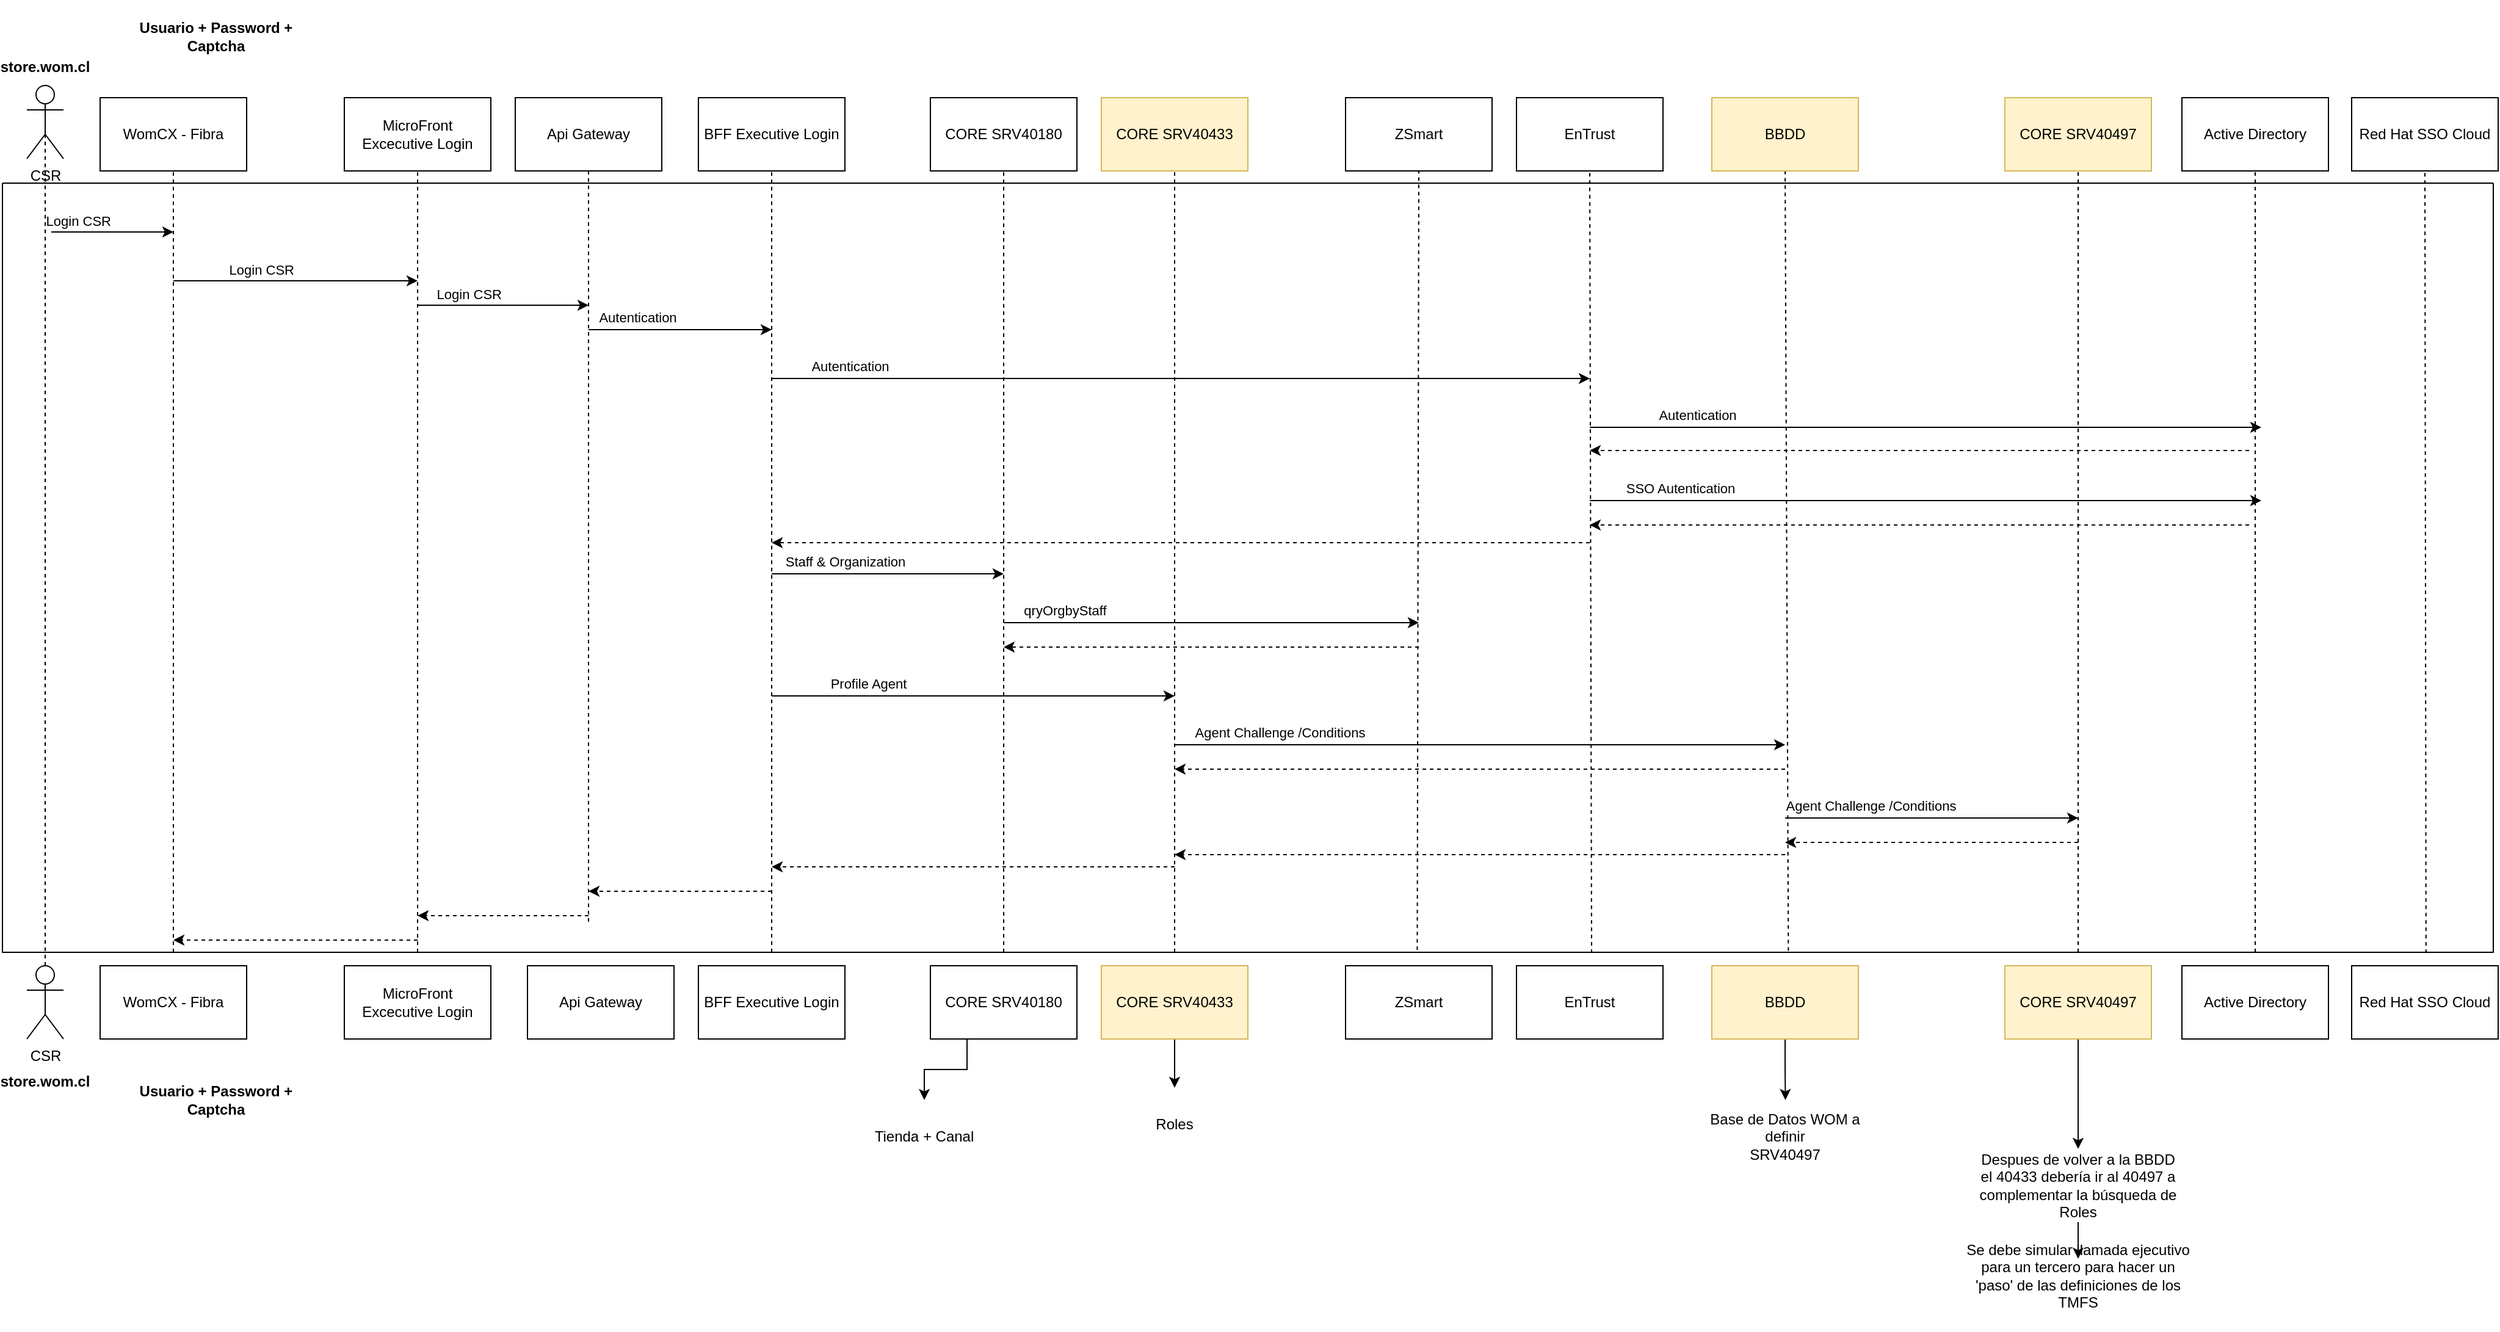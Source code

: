 <mxfile version="21.7.2" type="github" pages="2">
  <diagram name="UML" id="d5EeRuRFpMiQF5zEXvW7">
    <mxGraphModel dx="3218" dy="2560" grid="1" gridSize="10" guides="1" tooltips="1" connect="1" arrows="1" fold="1" page="1" pageScale="1" pageWidth="827" pageHeight="1169" math="0" shadow="0">
      <root>
        <mxCell id="0" />
        <mxCell id="1" parent="0" />
        <mxCell id="A8T605t0fPFxCtPTawqi-1" value="" style="swimlane;startSize=0;" parent="1" vertex="1">
          <mxGeometry x="-40" y="80" width="2040" height="630" as="geometry" />
        </mxCell>
        <mxCell id="A8T605t0fPFxCtPTawqi-38" value="Login CSR" style="endArrow=classic;html=1;rounded=0;verticalAlign=bottom;align=right;" parent="A8T605t0fPFxCtPTawqi-1" edge="1">
          <mxGeometry width="50" height="50" relative="1" as="geometry">
            <mxPoint x="140" y="80" as="sourcePoint" />
            <mxPoint x="340" y="80" as="targetPoint" />
          </mxGeometry>
        </mxCell>
        <mxCell id="yst3O9srRDyuU4K_NnBB-13" value="" style="endArrow=classic;html=1;rounded=0;labelBackgroundColor=default;strokeColor=default;fontFamily=Helvetica;fontSize=11;fontColor=default;shape=connector;dashed=1;" parent="A8T605t0fPFxCtPTawqi-1" edge="1">
          <mxGeometry width="50" height="50" relative="1" as="geometry">
            <mxPoint x="960" y="560" as="sourcePoint" />
            <mxPoint x="630" y="560" as="targetPoint" />
          </mxGeometry>
        </mxCell>
        <mxCell id="yst3O9srRDyuU4K_NnBB-16" value="" style="endArrow=classic;html=1;rounded=0;labelBackgroundColor=default;strokeColor=default;fontFamily=Helvetica;fontSize=11;fontColor=default;shape=connector;" parent="A8T605t0fPFxCtPTawqi-1" edge="1">
          <mxGeometry width="50" height="50" relative="1" as="geometry">
            <mxPoint x="820" y="360" as="sourcePoint" />
            <mxPoint x="1160" y="360" as="targetPoint" />
          </mxGeometry>
        </mxCell>
        <mxCell id="yst3O9srRDyuU4K_NnBB-17" value="qryOrgbyStaff" style="edgeLabel;html=1;align=center;verticalAlign=middle;resizable=0;points=[];fontSize=11;fontFamily=Helvetica;fontColor=default;" parent="yst3O9srRDyuU4K_NnBB-16" vertex="1" connectable="0">
          <mxGeometry x="-0.643" y="-1" relative="1" as="geometry">
            <mxPoint x="-11" y="-11" as="offset" />
          </mxGeometry>
        </mxCell>
        <mxCell id="yst3O9srRDyuU4K_NnBB-18" value="" style="endArrow=classic;html=1;rounded=0;labelBackgroundColor=default;strokeColor=default;fontFamily=Helvetica;fontSize=11;fontColor=default;shape=connector;dashed=1;" parent="A8T605t0fPFxCtPTawqi-1" edge="1">
          <mxGeometry width="50" height="50" relative="1" as="geometry">
            <mxPoint x="1160" y="380" as="sourcePoint" />
            <mxPoint x="820" y="380" as="targetPoint" />
          </mxGeometry>
        </mxCell>
        <mxCell id="4RIN9Qf8uWONkdFRaZs1-7" value="" style="endArrow=classic;html=1;rounded=0;labelBackgroundColor=default;strokeColor=default;fontFamily=Helvetica;fontSize=11;fontColor=default;shape=connector;" parent="A8T605t0fPFxCtPTawqi-1" edge="1">
          <mxGeometry width="50" height="50" relative="1" as="geometry">
            <mxPoint x="630" y="420" as="sourcePoint" />
            <mxPoint x="960" y="420" as="targetPoint" />
          </mxGeometry>
        </mxCell>
        <mxCell id="4RIN9Qf8uWONkdFRaZs1-8" value="&lt;div&gt;Profile Agent&lt;/div&gt;" style="edgeLabel;html=1;align=center;verticalAlign=middle;resizable=0;points=[];fontSize=11;fontFamily=Helvetica;fontColor=default;" parent="4RIN9Qf8uWONkdFRaZs1-7" vertex="1" connectable="0">
          <mxGeometry x="-0.726" relative="1" as="geometry">
            <mxPoint x="34" y="-10" as="offset" />
          </mxGeometry>
        </mxCell>
        <mxCell id="4RIN9Qf8uWONkdFRaZs1-9" value="" style="endArrow=classic;html=1;rounded=0;labelBackgroundColor=default;strokeColor=default;fontFamily=Helvetica;fontSize=11;fontColor=default;shape=connector;" parent="A8T605t0fPFxCtPTawqi-1" edge="1">
          <mxGeometry width="50" height="50" relative="1" as="geometry">
            <mxPoint x="960" y="460" as="sourcePoint" />
            <mxPoint x="1460" y="460" as="targetPoint" />
          </mxGeometry>
        </mxCell>
        <mxCell id="4RIN9Qf8uWONkdFRaZs1-10" value="&lt;div&gt;Agent Challenge /Conditions&lt;/div&gt;" style="edgeLabel;html=1;align=center;verticalAlign=middle;resizable=0;points=[];fontSize=11;fontFamily=Helvetica;fontColor=default;" parent="4RIN9Qf8uWONkdFRaZs1-9" vertex="1" connectable="0">
          <mxGeometry x="-0.726" relative="1" as="geometry">
            <mxPoint x="17" y="-10" as="offset" />
          </mxGeometry>
        </mxCell>
        <mxCell id="4RIN9Qf8uWONkdFRaZs1-11" value="" style="endArrow=classic;html=1;rounded=0;labelBackgroundColor=default;strokeColor=default;fontFamily=Helvetica;fontSize=11;fontColor=default;shape=connector;dashed=1;" parent="A8T605t0fPFxCtPTawqi-1" edge="1">
          <mxGeometry width="50" height="50" relative="1" as="geometry">
            <mxPoint x="1460" y="480" as="sourcePoint" />
            <mxPoint x="960" y="480" as="targetPoint" />
          </mxGeometry>
        </mxCell>
        <mxCell id="4RIN9Qf8uWONkdFRaZs1-13" value="" style="endArrow=classic;html=1;rounded=0;labelBackgroundColor=default;strokeColor=default;fontFamily=Helvetica;fontSize=11;fontColor=default;shape=connector;dashed=1;" parent="A8T605t0fPFxCtPTawqi-1" edge="1">
          <mxGeometry width="50" height="50" relative="1" as="geometry">
            <mxPoint x="630" y="580" as="sourcePoint" />
            <mxPoint x="480" y="580" as="targetPoint" />
          </mxGeometry>
        </mxCell>
        <mxCell id="4RIN9Qf8uWONkdFRaZs1-14" value="" style="endArrow=classic;html=1;rounded=0;labelBackgroundColor=default;strokeColor=default;fontFamily=Helvetica;fontSize=11;fontColor=default;shape=connector;dashed=1;" parent="A8T605t0fPFxCtPTawqi-1" edge="1">
          <mxGeometry width="50" height="50" relative="1" as="geometry">
            <mxPoint x="340" y="620" as="sourcePoint" />
            <mxPoint x="140" y="620" as="targetPoint" />
          </mxGeometry>
        </mxCell>
        <mxCell id="4RIN9Qf8uWONkdFRaZs1-12" value="" style="endArrow=classic;html=1;rounded=0;labelBackgroundColor=default;strokeColor=default;fontFamily=Helvetica;fontSize=11;fontColor=default;shape=connector;dashed=1;" parent="A8T605t0fPFxCtPTawqi-1" edge="1">
          <mxGeometry width="50" height="50" relative="1" as="geometry">
            <mxPoint x="1300" y="294.5" as="sourcePoint" />
            <mxPoint x="630" y="294.5" as="targetPoint" />
          </mxGeometry>
        </mxCell>
        <mxCell id="4RIN9Qf8uWONkdFRaZs1-17" value="" style="endArrow=classic;html=1;rounded=0;" parent="A8T605t0fPFxCtPTawqi-1" edge="1">
          <mxGeometry width="50" height="50" relative="1" as="geometry">
            <mxPoint x="630" y="160" as="sourcePoint" />
            <mxPoint x="1300" y="160" as="targetPoint" />
          </mxGeometry>
        </mxCell>
        <mxCell id="4RIN9Qf8uWONkdFRaZs1-18" value="Autentication" style="edgeLabel;html=1;align=center;verticalAlign=middle;resizable=0;points=[];fontSize=11;fontFamily=Helvetica;fontColor=default;" parent="4RIN9Qf8uWONkdFRaZs1-17" vertex="1" connectable="0">
          <mxGeometry x="-0.869" y="1" relative="1" as="geometry">
            <mxPoint x="20" y="-9" as="offset" />
          </mxGeometry>
        </mxCell>
        <mxCell id="yst3O9srRDyuU4K_NnBB-2" value="" style="endArrow=classic;html=1;rounded=0;" parent="A8T605t0fPFxCtPTawqi-1" edge="1">
          <mxGeometry width="50" height="50" relative="1" as="geometry">
            <mxPoint x="480" y="120" as="sourcePoint" />
            <mxPoint x="630" y="120" as="targetPoint" />
          </mxGeometry>
        </mxCell>
        <mxCell id="yst3O9srRDyuU4K_NnBB-6" value="Autentication" style="edgeLabel;html=1;align=center;verticalAlign=middle;resizable=0;points=[];fontSize=11;fontFamily=Helvetica;fontColor=default;" parent="yst3O9srRDyuU4K_NnBB-2" vertex="1" connectable="0">
          <mxGeometry x="-0.869" y="1" relative="1" as="geometry">
            <mxPoint x="30" y="-9" as="offset" />
          </mxGeometry>
        </mxCell>
        <mxCell id="yst3O9srRDyuU4K_NnBB-12" value="" style="endArrow=classic;html=1;rounded=0;labelBackgroundColor=default;strokeColor=default;fontFamily=Helvetica;fontSize=11;fontColor=default;shape=connector;dashed=1;" parent="A8T605t0fPFxCtPTawqi-1" edge="1">
          <mxGeometry width="50" height="50" relative="1" as="geometry">
            <mxPoint x="1840" y="280" as="sourcePoint" />
            <mxPoint x="1300" y="280" as="targetPoint" />
          </mxGeometry>
        </mxCell>
        <mxCell id="yst3O9srRDyuU4K_NnBB-10" value="" style="endArrow=classic;html=1;rounded=0;labelBackgroundColor=default;strokeColor=default;fontFamily=Helvetica;fontSize=11;fontColor=default;shape=connector;" parent="A8T605t0fPFxCtPTawqi-1" edge="1">
          <mxGeometry width="50" height="50" relative="1" as="geometry">
            <mxPoint x="1300" y="260" as="sourcePoint" />
            <mxPoint x="1850" y="260" as="targetPoint" />
          </mxGeometry>
        </mxCell>
        <mxCell id="yst3O9srRDyuU4K_NnBB-11" value="SSO Autentication" style="edgeLabel;html=1;align=center;verticalAlign=middle;resizable=0;points=[];fontSize=11;fontFamily=Helvetica;fontColor=default;" parent="yst3O9srRDyuU4K_NnBB-10" vertex="1" connectable="0">
          <mxGeometry x="-0.867" y="2" relative="1" as="geometry">
            <mxPoint x="37" y="-8" as="offset" />
          </mxGeometry>
        </mxCell>
        <mxCell id="yst3O9srRDyuU4K_NnBB-9" value="" style="endArrow=classic;html=1;rounded=0;labelBackgroundColor=default;strokeColor=default;fontFamily=Helvetica;fontSize=11;fontColor=default;shape=connector;dashed=1;" parent="A8T605t0fPFxCtPTawqi-1" edge="1">
          <mxGeometry width="50" height="50" relative="1" as="geometry">
            <mxPoint x="1840" y="219" as="sourcePoint" />
            <mxPoint x="1300" y="219" as="targetPoint" />
          </mxGeometry>
        </mxCell>
        <mxCell id="yst3O9srRDyuU4K_NnBB-7" value="" style="endArrow=classic;html=1;rounded=0;" parent="A8T605t0fPFxCtPTawqi-1" edge="1">
          <mxGeometry width="50" height="50" relative="1" as="geometry">
            <mxPoint x="1300" y="200" as="sourcePoint" />
            <mxPoint x="1850" y="200" as="targetPoint" />
          </mxGeometry>
        </mxCell>
        <mxCell id="yst3O9srRDyuU4K_NnBB-8" value="Autentication" style="edgeLabel;html=1;align=center;verticalAlign=middle;resizable=0;points=[];fontSize=11;fontFamily=Helvetica;fontColor=default;" parent="yst3O9srRDyuU4K_NnBB-7" vertex="1" connectable="0">
          <mxGeometry x="-0.791" y="2" relative="1" as="geometry">
            <mxPoint x="30" y="-8" as="offset" />
          </mxGeometry>
        </mxCell>
        <mxCell id="yst3O9srRDyuU4K_NnBB-14" value="" style="endArrow=classic;html=1;rounded=0;labelBackgroundColor=default;strokeColor=default;fontFamily=Helvetica;fontSize=11;fontColor=default;shape=connector;" parent="A8T605t0fPFxCtPTawqi-1" edge="1">
          <mxGeometry width="50" height="50" relative="1" as="geometry">
            <mxPoint x="630" y="320" as="sourcePoint" />
            <mxPoint x="820" y="320" as="targetPoint" />
          </mxGeometry>
        </mxCell>
        <mxCell id="yst3O9srRDyuU4K_NnBB-15" value="&lt;div&gt;Staff &amp;amp; Organization&lt;/div&gt;" style="edgeLabel;html=1;align=center;verticalAlign=middle;resizable=0;points=[];fontSize=11;fontFamily=Helvetica;fontColor=default;" parent="yst3O9srRDyuU4K_NnBB-14" vertex="1" connectable="0">
          <mxGeometry x="-0.726" relative="1" as="geometry">
            <mxPoint x="34" y="-10" as="offset" />
          </mxGeometry>
        </mxCell>
        <mxCell id="qAlXfEuz4DehiTxV9YZ3-2" value="" style="endArrow=none;dashed=1;html=1;rounded=0;entryX=0.5;entryY=1;entryDx=0;entryDy=0;exitX=0.717;exitY=0.998;exitDx=0;exitDy=0;exitPerimeter=0;" parent="A8T605t0fPFxCtPTawqi-1" edge="1" source="A8T605t0fPFxCtPTawqi-1">
          <mxGeometry width="50" height="50" relative="1" as="geometry">
            <mxPoint x="1460" y="605" as="sourcePoint" />
            <mxPoint x="1460" y="-15" as="targetPoint" />
          </mxGeometry>
        </mxCell>
        <mxCell id="vn1rUb5VfHZ6j85qBB9--3" value="" style="endArrow=classic;html=1;rounded=0;labelBackgroundColor=default;strokeColor=default;fontFamily=Helvetica;fontSize=11;fontColor=default;shape=connector;" edge="1" parent="A8T605t0fPFxCtPTawqi-1">
          <mxGeometry width="50" height="50" relative="1" as="geometry">
            <mxPoint x="1460" y="520" as="sourcePoint" />
            <mxPoint x="1700" y="520" as="targetPoint" />
          </mxGeometry>
        </mxCell>
        <mxCell id="vn1rUb5VfHZ6j85qBB9--4" value="&lt;div&gt;Agent Challenge /Conditions&lt;/div&gt;" style="edgeLabel;html=1;align=center;verticalAlign=middle;resizable=0;points=[];fontSize=11;fontFamily=Helvetica;fontColor=default;" vertex="1" connectable="0" parent="vn1rUb5VfHZ6j85qBB9--3">
          <mxGeometry x="-0.726" relative="1" as="geometry">
            <mxPoint x="37" y="-10" as="offset" />
          </mxGeometry>
        </mxCell>
        <mxCell id="vn1rUb5VfHZ6j85qBB9--5" value="" style="endArrow=classic;html=1;rounded=0;labelBackgroundColor=default;strokeColor=default;fontFamily=Helvetica;fontSize=11;fontColor=default;shape=connector;dashed=1;" edge="1" parent="A8T605t0fPFxCtPTawqi-1">
          <mxGeometry width="50" height="50" relative="1" as="geometry">
            <mxPoint x="1700" y="540" as="sourcePoint" />
            <mxPoint x="1460" y="540" as="targetPoint" />
          </mxGeometry>
        </mxCell>
        <mxCell id="vn1rUb5VfHZ6j85qBB9--7" value="" style="endArrow=none;dashed=1;html=1;rounded=0;entryX=0.5;entryY=1;entryDx=0;entryDy=0;exitX=0.5;exitY=0;exitDx=0;exitDy=0;" edge="1" parent="A8T605t0fPFxCtPTawqi-1">
          <mxGeometry width="50" height="50" relative="1" as="geometry">
            <mxPoint x="480" y="605" as="sourcePoint" />
            <mxPoint x="480" y="-15" as="targetPoint" />
          </mxGeometry>
        </mxCell>
        <mxCell id="vn1rUb5VfHZ6j85qBB9--8" value="" style="endArrow=classic;html=1;rounded=0;labelBackgroundColor=default;strokeColor=default;fontFamily=Helvetica;fontSize=11;fontColor=default;shape=connector;dashed=1;" edge="1" parent="A8T605t0fPFxCtPTawqi-1">
          <mxGeometry width="50" height="50" relative="1" as="geometry">
            <mxPoint x="480" y="600" as="sourcePoint" />
            <mxPoint x="340" y="600" as="targetPoint" />
          </mxGeometry>
        </mxCell>
        <mxCell id="vn1rUb5VfHZ6j85qBB9--9" value="Login CSR" style="endArrow=classic;html=1;rounded=0;verticalAlign=bottom;align=right;" edge="1" parent="A8T605t0fPFxCtPTawqi-1">
          <mxGeometry width="50" height="50" relative="1" as="geometry">
            <mxPoint x="340" y="100" as="sourcePoint" />
            <mxPoint x="480" y="100" as="targetPoint" />
          </mxGeometry>
        </mxCell>
        <mxCell id="vn1rUb5VfHZ6j85qBB9--11" value="" style="endArrow=classic;html=1;rounded=0;labelBackgroundColor=default;strokeColor=default;fontFamily=Helvetica;fontSize=11;fontColor=default;shape=connector;dashed=1;" edge="1" parent="A8T605t0fPFxCtPTawqi-1">
          <mxGeometry width="50" height="50" relative="1" as="geometry">
            <mxPoint x="1460" y="550" as="sourcePoint" />
            <mxPoint x="960" y="550" as="targetPoint" />
          </mxGeometry>
        </mxCell>
        <mxCell id="A8T605t0fPFxCtPTawqi-2" value="WomCX - Fibra" style="rounded=0;whiteSpace=wrap;html=1;" parent="1" vertex="1">
          <mxGeometry x="40" y="10" width="120" height="60" as="geometry" />
        </mxCell>
        <mxCell id="A8T605t0fPFxCtPTawqi-3" value="MicroFront Excecutive Login" style="rounded=0;whiteSpace=wrap;html=1;" parent="1" vertex="1">
          <mxGeometry x="240" y="10" width="120" height="60" as="geometry" />
        </mxCell>
        <mxCell id="A8T605t0fPFxCtPTawqi-4" value="BFF Executive Login" style="rounded=0;whiteSpace=wrap;html=1;" parent="1" vertex="1">
          <mxGeometry x="530" y="10" width="120" height="60" as="geometry" />
        </mxCell>
        <mxCell id="A8T605t0fPFxCtPTawqi-5" value="CORE SRV40180" style="rounded=0;whiteSpace=wrap;html=1;" parent="1" vertex="1">
          <mxGeometry x="720" y="10" width="120" height="60" as="geometry" />
        </mxCell>
        <mxCell id="A8T605t0fPFxCtPTawqi-6" value="CORE SRV40433" style="rounded=0;whiteSpace=wrap;html=1;fillColor=#fff2cc;strokeColor=#d6b656;" parent="1" vertex="1">
          <mxGeometry x="860" y="10" width="120" height="60" as="geometry" />
        </mxCell>
        <mxCell id="A8T605t0fPFxCtPTawqi-7" value="ZSmart" style="rounded=0;whiteSpace=wrap;html=1;" parent="1" vertex="1">
          <mxGeometry x="1060" y="10" width="120" height="60" as="geometry" />
        </mxCell>
        <mxCell id="A8T605t0fPFxCtPTawqi-8" value="EnTrust" style="rounded=0;whiteSpace=wrap;html=1;" parent="1" vertex="1">
          <mxGeometry x="1200" y="10" width="120" height="60" as="geometry" />
        </mxCell>
        <mxCell id="A8T605t0fPFxCtPTawqi-9" value="Active Directory" style="rounded=0;whiteSpace=wrap;html=1;" parent="1" vertex="1">
          <mxGeometry x="1745" y="10" width="120" height="60" as="geometry" />
        </mxCell>
        <mxCell id="A8T605t0fPFxCtPTawqi-10" value="Red Hat SSO Cloud" style="rounded=0;whiteSpace=wrap;html=1;" parent="1" vertex="1">
          <mxGeometry x="1884" y="10" width="120" height="60" as="geometry" />
        </mxCell>
        <mxCell id="A8T605t0fPFxCtPTawqi-11" value="WomCX - Fibra" style="rounded=0;whiteSpace=wrap;html=1;" parent="1" vertex="1">
          <mxGeometry x="40" y="721" width="120" height="60" as="geometry" />
        </mxCell>
        <mxCell id="A8T605t0fPFxCtPTawqi-12" value="MicroFront Excecutive Login" style="rounded=0;whiteSpace=wrap;html=1;" parent="1" vertex="1">
          <mxGeometry x="240" y="721" width="120" height="60" as="geometry" />
        </mxCell>
        <mxCell id="A8T605t0fPFxCtPTawqi-13" value="BFF Executive Login" style="rounded=0;whiteSpace=wrap;html=1;" parent="1" vertex="1">
          <mxGeometry x="530" y="721" width="120" height="60" as="geometry" />
        </mxCell>
        <mxCell id="4RIN9Qf8uWONkdFRaZs1-6" style="edgeStyle=orthogonalEdgeStyle;rounded=0;orthogonalLoop=1;jettySize=auto;html=1;exitX=0.25;exitY=1;exitDx=0;exitDy=0;" parent="1" source="A8T605t0fPFxCtPTawqi-14" target="4RIN9Qf8uWONkdFRaZs1-4" edge="1">
          <mxGeometry relative="1" as="geometry" />
        </mxCell>
        <mxCell id="A8T605t0fPFxCtPTawqi-14" value="CORE SRV40180" style="rounded=0;whiteSpace=wrap;html=1;" parent="1" vertex="1">
          <mxGeometry x="720" y="721" width="120" height="60" as="geometry" />
        </mxCell>
        <mxCell id="4RIN9Qf8uWONkdFRaZs1-20" style="edgeStyle=orthogonalEdgeStyle;rounded=0;orthogonalLoop=1;jettySize=auto;html=1;exitX=0.5;exitY=1;exitDx=0;exitDy=0;" parent="1" source="A8T605t0fPFxCtPTawqi-15" target="4RIN9Qf8uWONkdFRaZs1-19" edge="1">
          <mxGeometry relative="1" as="geometry" />
        </mxCell>
        <mxCell id="A8T605t0fPFxCtPTawqi-15" value="CORE SRV40433" style="rounded=0;whiteSpace=wrap;html=1;fillColor=#fff2cc;strokeColor=#d6b656;" parent="1" vertex="1">
          <mxGeometry x="860" y="721" width="120" height="60" as="geometry" />
        </mxCell>
        <mxCell id="A8T605t0fPFxCtPTawqi-16" value="ZSmart" style="rounded=0;whiteSpace=wrap;html=1;" parent="1" vertex="1">
          <mxGeometry x="1060" y="721" width="120" height="60" as="geometry" />
        </mxCell>
        <mxCell id="A8T605t0fPFxCtPTawqi-17" value="EnTrust" style="rounded=0;whiteSpace=wrap;html=1;" parent="1" vertex="1">
          <mxGeometry x="1200" y="721" width="120" height="60" as="geometry" />
        </mxCell>
        <mxCell id="A8T605t0fPFxCtPTawqi-18" value="Active Directory" style="rounded=0;whiteSpace=wrap;html=1;" parent="1" vertex="1">
          <mxGeometry x="1745" y="721" width="120" height="60" as="geometry" />
        </mxCell>
        <mxCell id="A8T605t0fPFxCtPTawqi-19" value="Red Hat SSO Cloud" style="rounded=0;whiteSpace=wrap;html=1;" parent="1" vertex="1">
          <mxGeometry x="1884" y="721" width="120" height="60" as="geometry" />
        </mxCell>
        <mxCell id="A8T605t0fPFxCtPTawqi-20" value="" style="endArrow=none;dashed=1;html=1;rounded=0;entryX=0.5;entryY=1;entryDx=0;entryDy=0;" parent="1" target="A8T605t0fPFxCtPTawqi-2" edge="1">
          <mxGeometry width="50" height="50" relative="1" as="geometry">
            <mxPoint x="100" y="710" as="sourcePoint" />
            <mxPoint x="880" y="230" as="targetPoint" />
          </mxGeometry>
        </mxCell>
        <mxCell id="A8T605t0fPFxCtPTawqi-21" value="" style="endArrow=none;dashed=1;html=1;rounded=0;entryX=0.5;entryY=1;entryDx=0;entryDy=0;" parent="1" target="A8T605t0fPFxCtPTawqi-3" edge="1">
          <mxGeometry width="50" height="50" relative="1" as="geometry">
            <mxPoint x="300" y="710" as="sourcePoint" />
            <mxPoint x="299.17" y="65" as="targetPoint" />
          </mxGeometry>
        </mxCell>
        <mxCell id="A8T605t0fPFxCtPTawqi-22" value="" style="endArrow=none;dashed=1;html=1;rounded=0;entryX=0.5;entryY=1;entryDx=0;entryDy=0;" parent="1" target="A8T605t0fPFxCtPTawqi-4" edge="1">
          <mxGeometry width="50" height="50" relative="1" as="geometry">
            <mxPoint x="590" y="710" as="sourcePoint" />
            <mxPoint x="260" y="90" as="targetPoint" />
          </mxGeometry>
        </mxCell>
        <mxCell id="A8T605t0fPFxCtPTawqi-23" value="" style="endArrow=none;dashed=1;html=1;rounded=0;entryX=0.5;entryY=1;entryDx=0;entryDy=0;" parent="1" target="A8T605t0fPFxCtPTawqi-5" edge="1">
          <mxGeometry width="50" height="50" relative="1" as="geometry">
            <mxPoint x="780" y="710" as="sourcePoint" />
            <mxPoint x="270" y="100" as="targetPoint" />
          </mxGeometry>
        </mxCell>
        <mxCell id="A8T605t0fPFxCtPTawqi-24" value="" style="endArrow=none;dashed=1;html=1;rounded=0;entryX=0.5;entryY=1;entryDx=0;entryDy=0;" parent="1" target="A8T605t0fPFxCtPTawqi-6" edge="1">
          <mxGeometry width="50" height="50" relative="1" as="geometry">
            <mxPoint x="920" y="710" as="sourcePoint" />
            <mxPoint x="280" y="110" as="targetPoint" />
          </mxGeometry>
        </mxCell>
        <mxCell id="A8T605t0fPFxCtPTawqi-25" value="" style="endArrow=none;dashed=1;html=1;rounded=0;entryX=0.5;entryY=1;entryDx=0;entryDy=0;exitX=0.568;exitY=0.997;exitDx=0;exitDy=0;exitPerimeter=0;" parent="1" source="A8T605t0fPFxCtPTawqi-1" target="A8T605t0fPFxCtPTawqi-7" edge="1">
          <mxGeometry width="50" height="50" relative="1" as="geometry">
            <mxPoint x="1120" y="700" as="sourcePoint" />
            <mxPoint x="930" y="80" as="targetPoint" />
          </mxGeometry>
        </mxCell>
        <mxCell id="A8T605t0fPFxCtPTawqi-26" value="" style="endArrow=none;dashed=1;html=1;rounded=0;entryX=0.5;entryY=1;entryDx=0;entryDy=0;exitX=0.638;exitY=1.001;exitDx=0;exitDy=0;exitPerimeter=0;" parent="1" source="A8T605t0fPFxCtPTawqi-1" target="A8T605t0fPFxCtPTawqi-8" edge="1">
          <mxGeometry width="50" height="50" relative="1" as="geometry">
            <mxPoint x="1260" y="700" as="sourcePoint" />
            <mxPoint x="1130" y="80" as="targetPoint" />
          </mxGeometry>
        </mxCell>
        <mxCell id="A8T605t0fPFxCtPTawqi-27" value="" style="endArrow=none;dashed=1;html=1;rounded=0;entryX=0.5;entryY=1;entryDx=0;entryDy=0;" parent="1" target="A8T605t0fPFxCtPTawqi-9" edge="1">
          <mxGeometry width="50" height="50" relative="1" as="geometry">
            <mxPoint x="1805" y="710" as="sourcePoint" />
            <mxPoint x="1250" y="80" as="targetPoint" />
          </mxGeometry>
        </mxCell>
        <mxCell id="A8T605t0fPFxCtPTawqi-28" value="" style="endArrow=none;dashed=1;html=1;rounded=0;entryX=0.5;entryY=1;entryDx=0;entryDy=0;exitX=0.973;exitY=1.001;exitDx=0;exitDy=0;exitPerimeter=0;" parent="1" source="A8T605t0fPFxCtPTawqi-1" target="A8T605t0fPFxCtPTawqi-10" edge="1">
          <mxGeometry width="50" height="50" relative="1" as="geometry">
            <mxPoint x="1804" y="700" as="sourcePoint" />
            <mxPoint x="1804" y="80" as="targetPoint" />
          </mxGeometry>
        </mxCell>
        <mxCell id="A8T605t0fPFxCtPTawqi-29" value="CSR" style="shape=umlActor;verticalLabelPosition=bottom;verticalAlign=top;html=1;outlineConnect=0;" parent="1" vertex="1">
          <mxGeometry x="-20" width="30" height="60" as="geometry" />
        </mxCell>
        <mxCell id="A8T605t0fPFxCtPTawqi-34" value="CSR" style="shape=umlActor;verticalLabelPosition=bottom;verticalAlign=top;html=1;outlineConnect=0;" parent="1" vertex="1">
          <mxGeometry x="-20" y="721" width="30" height="60" as="geometry" />
        </mxCell>
        <mxCell id="A8T605t0fPFxCtPTawqi-35" value="" style="endArrow=none;dashed=1;html=1;rounded=0;entryX=0.5;entryY=0.5;entryDx=0;entryDy=0;exitX=0.5;exitY=0;exitDx=0;exitDy=0;entryPerimeter=0;exitPerimeter=0;" parent="1" source="A8T605t0fPFxCtPTawqi-34" target="A8T605t0fPFxCtPTawqi-29" edge="1">
          <mxGeometry width="50" height="50" relative="1" as="geometry">
            <mxPoint x="110" y="700" as="sourcePoint" />
            <mxPoint x="110" y="80" as="targetPoint" />
          </mxGeometry>
        </mxCell>
        <mxCell id="A8T605t0fPFxCtPTawqi-36" value="Login CSR" style="endArrow=classic;html=1;rounded=0;verticalAlign=bottom;align=right;" parent="1" edge="1">
          <mxGeometry width="50" height="50" relative="1" as="geometry">
            <mxPoint y="120" as="sourcePoint" />
            <mxPoint x="100" y="120" as="targetPoint" />
          </mxGeometry>
        </mxCell>
        <mxCell id="4RIN9Qf8uWONkdFRaZs1-1" value="store.wom.cl" style="text;html=1;strokeColor=none;fillColor=none;align=center;verticalAlign=middle;whiteSpace=wrap;rounded=0;fontStyle=1" parent="1" vertex="1">
          <mxGeometry x="-35" y="-30" width="60" height="30" as="geometry" />
        </mxCell>
        <mxCell id="4RIN9Qf8uWONkdFRaZs1-2" value="store.wom.cl" style="text;html=1;strokeColor=none;fillColor=none;align=center;verticalAlign=middle;whiteSpace=wrap;rounded=0;fontStyle=1" parent="1" vertex="1">
          <mxGeometry x="-35" y="801" width="60" height="30" as="geometry" />
        </mxCell>
        <mxCell id="4RIN9Qf8uWONkdFRaZs1-3" value="Usuario + Password + Captcha" style="text;html=1;strokeColor=none;fillColor=none;align=center;verticalAlign=middle;whiteSpace=wrap;rounded=0;fontStyle=1" parent="1" vertex="1">
          <mxGeometry x="60" y="801" width="150" height="60" as="geometry" />
        </mxCell>
        <mxCell id="4RIN9Qf8uWONkdFRaZs1-4" value="Tienda + Canal" style="text;html=1;strokeColor=none;fillColor=none;align=center;verticalAlign=middle;whiteSpace=wrap;rounded=0;" parent="1" vertex="1">
          <mxGeometry x="640" y="831" width="150" height="60" as="geometry" />
        </mxCell>
        <mxCell id="4RIN9Qf8uWONkdFRaZs1-19" value="Roles" style="text;html=1;strokeColor=none;fillColor=none;align=center;verticalAlign=middle;whiteSpace=wrap;rounded=0;" parent="1" vertex="1">
          <mxGeometry x="845" y="821" width="150" height="60" as="geometry" />
        </mxCell>
        <mxCell id="qAlXfEuz4DehiTxV9YZ3-3" style="edgeStyle=orthogonalEdgeStyle;rounded=0;orthogonalLoop=1;jettySize=auto;html=1;exitX=0.5;exitY=1;exitDx=0;exitDy=0;" parent="1" source="4RIN9Qf8uWONkdFRaZs1-21" edge="1">
          <mxGeometry relative="1" as="geometry">
            <mxPoint x="1420.25" y="831" as="targetPoint" />
          </mxGeometry>
        </mxCell>
        <mxCell id="4RIN9Qf8uWONkdFRaZs1-21" value="BBDD" style="rounded=0;whiteSpace=wrap;html=1;fillColor=#fff2cc;strokeColor=#d6b656;" parent="1" vertex="1">
          <mxGeometry x="1360" y="721" width="120" height="60" as="geometry" />
        </mxCell>
        <mxCell id="qAlXfEuz4DehiTxV9YZ3-1" value="BBDD" style="rounded=0;whiteSpace=wrap;html=1;fillColor=#fff2cc;strokeColor=#d6b656;" parent="1" vertex="1">
          <mxGeometry x="1360" y="10" width="120" height="60" as="geometry" />
        </mxCell>
        <mxCell id="qAlXfEuz4DehiTxV9YZ3-4" value="Base de Datos WOM a definir&lt;br&gt;SRV40497" style="text;html=1;strokeColor=none;fillColor=none;align=center;verticalAlign=middle;whiteSpace=wrap;rounded=0;" parent="1" vertex="1">
          <mxGeometry x="1345" y="831" width="150" height="60" as="geometry" />
        </mxCell>
        <mxCell id="PrjYxYXNFDs5UHpBNHa3-1" value="Api Gateway" style="rounded=0;whiteSpace=wrap;html=1;" parent="1" vertex="1">
          <mxGeometry x="380" y="10" width="120" height="60" as="geometry" />
        </mxCell>
        <mxCell id="PrjYxYXNFDs5UHpBNHa3-7" style="edgeStyle=orthogonalEdgeStyle;rounded=0;orthogonalLoop=1;jettySize=auto;html=1;" parent="1" source="PrjYxYXNFDs5UHpBNHa3-4" edge="1">
          <mxGeometry relative="1" as="geometry">
            <mxPoint x="1660" y="961" as="targetPoint" />
          </mxGeometry>
        </mxCell>
        <mxCell id="PrjYxYXNFDs5UHpBNHa3-4" value="Despues de volver a la BBDD el 40433 debería ir al 40497 a complementar la búsqueda de Roles&lt;br&gt;" style="text;html=1;strokeColor=none;fillColor=none;align=center;verticalAlign=middle;whiteSpace=wrap;rounded=0;" parent="1" vertex="1">
          <mxGeometry x="1575" y="871" width="170" height="60" as="geometry" />
        </mxCell>
        <mxCell id="PrjYxYXNFDs5UHpBNHa3-5" style="edgeStyle=orthogonalEdgeStyle;rounded=0;orthogonalLoop=1;jettySize=auto;html=1;entryX=0.5;entryY=0;entryDx=0;entryDy=0;" parent="1" source="PrjYxYXNFDs5UHpBNHa3-3" target="PrjYxYXNFDs5UHpBNHa3-4" edge="1">
          <mxGeometry relative="1" as="geometry" />
        </mxCell>
        <mxCell id="PrjYxYXNFDs5UHpBNHa3-6" value="Se debe simular llamada ejecutivo para un tercero para hacer un &#39;paso&#39; de las definiciones de los TMFS" style="text;html=1;strokeColor=none;fillColor=none;align=center;verticalAlign=middle;whiteSpace=wrap;rounded=0;" parent="1" vertex="1">
          <mxGeometry x="1565" y="930" width="190" height="90" as="geometry" />
        </mxCell>
        <mxCell id="PrjYxYXNFDs5UHpBNHa3-3" value="CORE SRV40497" style="rounded=0;whiteSpace=wrap;html=1;fillColor=#fff2cc;strokeColor=#d6b656;" parent="1" vertex="1">
          <mxGeometry x="1600" y="721" width="120" height="60" as="geometry" />
        </mxCell>
        <mxCell id="vn1rUb5VfHZ6j85qBB9--1" value="CORE SRV40497" style="rounded=0;whiteSpace=wrap;html=1;fillColor=#fff2cc;strokeColor=#d6b656;" vertex="1" parent="1">
          <mxGeometry x="1600" y="10" width="120" height="60" as="geometry" />
        </mxCell>
        <mxCell id="vn1rUb5VfHZ6j85qBB9--2" value="" style="endArrow=none;dashed=1;html=1;rounded=0;entryX=0.5;entryY=1;entryDx=0;entryDy=0;" edge="1" parent="1" target="vn1rUb5VfHZ6j85qBB9--1">
          <mxGeometry width="50" height="50" relative="1" as="geometry">
            <mxPoint x="1660" y="710" as="sourcePoint" />
            <mxPoint x="1670" y="90" as="targetPoint" />
          </mxGeometry>
        </mxCell>
        <mxCell id="vn1rUb5VfHZ6j85qBB9--6" value="Api Gateway" style="rounded=0;whiteSpace=wrap;html=1;" vertex="1" parent="1">
          <mxGeometry x="390" y="721" width="120" height="60" as="geometry" />
        </mxCell>
        <mxCell id="vn1rUb5VfHZ6j85qBB9--10" value="Usuario + Password + Captcha" style="text;html=1;strokeColor=none;fillColor=none;align=center;verticalAlign=middle;whiteSpace=wrap;rounded=0;fontStyle=1" vertex="1" parent="1">
          <mxGeometry x="60" y="-70" width="150" height="60" as="geometry" />
        </mxCell>
      </root>
    </mxGraphModel>
  </diagram>
  <diagram id="aCqXoeS3eprnFAnjWCJ_" name="DiagFlujo">
    <mxGraphModel dx="1631" dy="804" grid="1" gridSize="10" guides="1" tooltips="1" connect="1" arrows="1" fold="1" page="1" pageScale="1" pageWidth="827" pageHeight="1169" math="0" shadow="0">
      <root>
        <mxCell id="0" />
        <mxCell id="1" parent="0" />
        <mxCell id="1kC8Dv0mVolJxUk51259-1" value="" style="rounded=1;whiteSpace=wrap;html=1;fillColor=#e1d5e7;strokeColor=#9673a6;strokeWidth=2;sketch=1;curveFitting=1;jiggle=2;" parent="1" vertex="1">
          <mxGeometry x="600" y="920" width="770" height="400" as="geometry" />
        </mxCell>
        <mxCell id="XSeDlzRCZ3oZmp_NpbHL-1" value="" style="rounded=1;whiteSpace=wrap;html=1;fillColor=#f8cecc;strokeColor=#b85450;sketch=1;curveFitting=1;jiggle=2;" parent="1" vertex="1">
          <mxGeometry x="550" y="440" width="300" height="144" as="geometry" />
        </mxCell>
        <mxCell id="Qk9YQ6XPhpwW8GLzSxVt-1" value="&lt;font style=&quot;font-size: 14px;&quot; face=&quot;Courier New&quot;&gt;&lt;b&gt;WomCX - Fibra&lt;/b&gt;&lt;/font&gt;" style="rounded=1;whiteSpace=wrap;html=1;fillColor=#F5EBFF;strokeColor=#9673a6;strokeWidth=2;" parent="1" vertex="1">
          <mxGeometry x="240" y="280" width="160" height="80" as="geometry" />
        </mxCell>
        <mxCell id="Qk9YQ6XPhpwW8GLzSxVt-3" value="&lt;font size=&quot;1&quot; face=&quot;Courier New&quot;&gt;&lt;b style=&quot;font-size: 14px;&quot;&gt;USER&lt;/b&gt;&lt;/font&gt;" style="verticalLabelPosition=bottom;html=1;verticalAlign=top;align=center;strokeColor=none;fillColor=#00BEF2;shape=mxgraph.azure.user;" parent="1" vertex="1">
          <mxGeometry x="90" y="280" width="47.5" height="50" as="geometry" />
        </mxCell>
        <mxCell id="wJ5m7bP9TnFNYdQlTLQs-1" value="&lt;font size=&quot;1&quot; face=&quot;Courier New&quot;&gt;&lt;b style=&quot;font-size: 14px;&quot;&gt;MicroFront Excecutive Login&lt;/b&gt;&lt;/font&gt;" style="rounded=1;whiteSpace=wrap;html=1;fillColor=#fff2cc;strokeColor=#d6b656;strokeWidth=2;" parent="1" vertex="1">
          <mxGeometry x="240" y="480" width="160" height="80" as="geometry" />
        </mxCell>
        <mxCell id="8gGlC8GsDpeBjoUnqYhJ-1" value="&lt;font style=&quot;font-size: 14px;&quot; face=&quot;Courier New&quot;&gt;&lt;b&gt;API&lt;br&gt;Gateway&lt;/b&gt;&lt;/font&gt;" style="rounded=1;whiteSpace=wrap;html=1;fillColor=#fff2cc;strokeColor=#d6b656;strokeWidth=2;sketch=1;curveFitting=1;jiggle=2;" parent="1" vertex="1">
          <mxGeometry x="160" y="680" width="960" height="160" as="geometry" />
        </mxCell>
        <mxCell id="8gGlC8GsDpeBjoUnqYhJ-2" value="" style="outlineConnect=0;dashed=0;verticalLabelPosition=bottom;verticalAlign=top;align=center;html=1;shape=mxgraph.aws3.api_gateway;fillColor=#D9A741;gradientColor=none;opacity=60;" parent="1" vertex="1">
          <mxGeometry x="1060" y="690" width="40" height="50" as="geometry" />
        </mxCell>
        <mxCell id="l0REB-JqZycehW8xEZHP-1" value="&lt;div&gt;&lt;font size=&quot;1&quot; face=&quot;Courier New&quot;&gt;&lt;b style=&quot;font-size: 14px;&quot;&gt;BFF&lt;/b&gt;&lt;/font&gt;&lt;/div&gt;&lt;div&gt;&lt;font size=&quot;1&quot; face=&quot;Courier New&quot;&gt;&lt;b style=&quot;font-size: 14px;&quot;&gt;Executive Login&lt;/b&gt;&lt;/font&gt;&lt;/div&gt;" style="rounded=1;whiteSpace=wrap;html=1;fillColor=#fff2cc;strokeColor=#d6b656;strokeWidth=2;" parent="1" vertex="1">
          <mxGeometry x="240" y="960" width="240" height="80" as="geometry" />
        </mxCell>
        <mxCell id="RVrGmtku7l4CBBAn7zAa-2" value="&lt;div&gt;&lt;font size=&quot;1&quot; face=&quot;Courier New&quot;&gt;&lt;b style=&quot;font-size: 14px;&quot;&gt;Entrust API&lt;br&gt;&lt;/b&gt;&lt;/font&gt;&lt;/div&gt;" style="rounded=1;whiteSpace=wrap;html=1;fillColor=#FFEBF3;strokeColor=#CC0066;strokeWidth=2;" parent="1" vertex="1">
          <mxGeometry x="560" y="480" width="160" height="80" as="geometry" />
        </mxCell>
        <mxCell id="5YzbeofiMOeRLkad_F2R-5" value="" style="endArrow=classic;html=1;rounded=0;exitX=0.5;exitY=1;exitDx=0;exitDy=0;entryX=0.5;entryY=0;entryDx=0;entryDy=0;strokeWidth=2;" parent="1" target="wJ5m7bP9TnFNYdQlTLQs-1" edge="1">
          <mxGeometry width="50" height="50" relative="1" as="geometry">
            <mxPoint x="320" y="420" as="sourcePoint" />
            <mxPoint x="440" y="640" as="targetPoint" />
          </mxGeometry>
        </mxCell>
        <mxCell id="5YzbeofiMOeRLkad_F2R-6" value="" style="endArrow=classic;html=1;rounded=0;exitX=0.5;exitY=1;exitDx=0;exitDy=0;entryX=0.5;entryY=0;entryDx=0;entryDy=0;strokeWidth=2;" parent="1" edge="1">
          <mxGeometry width="50" height="50" relative="1" as="geometry">
            <mxPoint x="319.5" y="560" as="sourcePoint" />
            <mxPoint x="319.5" y="680" as="targetPoint" />
          </mxGeometry>
        </mxCell>
        <mxCell id="5YzbeofiMOeRLkad_F2R-8" value="" style="endArrow=classic;html=1;rounded=0;exitX=0.165;exitY=-0.012;exitDx=0;exitDy=0;exitPerimeter=0;entryX=0.168;entryY=0.988;entryDx=0;entryDy=0;entryPerimeter=0;strokeWidth=3;dashed=1;fillColor=#fff2cc;strokeColor=#d6b656;" parent="1" source="8gGlC8GsDpeBjoUnqYhJ-1" target="8gGlC8GsDpeBjoUnqYhJ-1" edge="1">
          <mxGeometry width="50" height="50" relative="1" as="geometry">
            <mxPoint x="390" y="690" as="sourcePoint" />
            <mxPoint x="440" y="640" as="targetPoint" />
          </mxGeometry>
        </mxCell>
        <mxCell id="5YzbeofiMOeRLkad_F2R-9" value="" style="endArrow=classic;html=1;rounded=0;exitX=0.5;exitY=1;exitDx=0;exitDy=0;entryX=0.5;entryY=0;entryDx=0;entryDy=0;strokeWidth=2;" parent="1" edge="1">
          <mxGeometry width="50" height="50" relative="1" as="geometry">
            <mxPoint x="319.5" y="840" as="sourcePoint" />
            <mxPoint x="319.5" y="960" as="targetPoint" />
          </mxGeometry>
        </mxCell>
        <mxCell id="5YzbeofiMOeRLkad_F2R-10" value="" style="endArrow=classic;startArrow=classic;html=1;rounded=0;entryX=0.5;entryY=1;entryDx=0;entryDy=0;strokeWidth=2;" parent="1" target="RVrGmtku7l4CBBAn7zAa-2" edge="1">
          <mxGeometry width="50" height="50" relative="1" as="geometry">
            <mxPoint x="360" y="680" as="sourcePoint" />
            <mxPoint x="440" y="640" as="targetPoint" />
            <Array as="points">
              <mxPoint x="360" y="600" />
              <mxPoint x="640" y="600" />
            </Array>
          </mxGeometry>
        </mxCell>
        <mxCell id="5YzbeofiMOeRLkad_F2R-11" value="" style="endArrow=classic;startArrow=classic;html=1;rounded=0;exitX=0.333;exitY=0.999;exitDx=0;exitDy=0;exitPerimeter=0;strokeWidth=3;fillColor=#fff2cc;strokeColor=#d6b656;dashed=1;" parent="1" edge="1">
          <mxGeometry width="50" height="50" relative="1" as="geometry">
            <mxPoint x="359.84" y="839.84" as="sourcePoint" />
            <mxPoint x="360.16" y="680" as="targetPoint" />
          </mxGeometry>
        </mxCell>
        <mxCell id="5YzbeofiMOeRLkad_F2R-12" value="" style="endArrow=classic;startArrow=classic;html=1;rounded=0;exitX=0.208;exitY=1.004;exitDx=0;exitDy=0;entryX=0.5;entryY=0;entryDx=0;entryDy=0;strokeWidth=2;endFill=1;exitPerimeter=0;" parent="1" source="8gGlC8GsDpeBjoUnqYhJ-1" target="l0REB-JqZycehW8xEZHP-1" edge="1">
          <mxGeometry width="50" height="50" relative="1" as="geometry">
            <mxPoint x="329.5" y="850" as="sourcePoint" />
            <mxPoint x="329.5" y="970" as="targetPoint" />
            <Array as="points">
              <mxPoint x="360" y="920" />
            </Array>
          </mxGeometry>
        </mxCell>
        <mxCell id="5eqD5i41ewSS6Zw8r3v0-1" value="&lt;div&gt;&lt;font size=&quot;1&quot; face=&quot;Courier New&quot;&gt;&lt;b style=&quot;font-size: 14px;&quot;&gt;LDAP&lt;br&gt;&lt;/b&gt;&lt;/font&gt;&lt;/div&gt;" style="rounded=1;whiteSpace=wrap;html=1;fillColor=#F2F6FC;strokeColor=#6c8ebf;strokeWidth=2;" parent="1" vertex="1">
          <mxGeometry x="760" y="480" width="80" height="40" as="geometry" />
        </mxCell>
        <mxCell id="5eqD5i41ewSS6Zw8r3v0-2" value="" style="endArrow=classic;startArrow=classic;html=1;rounded=0;entryX=0;entryY=0.5;entryDx=0;entryDy=0;exitX=1;exitY=0.25;exitDx=0;exitDy=0;" parent="1" source="RVrGmtku7l4CBBAn7zAa-2" target="5eqD5i41ewSS6Zw8r3v0-1" edge="1">
          <mxGeometry width="50" height="50" relative="1" as="geometry">
            <mxPoint x="880" y="530" as="sourcePoint" />
            <mxPoint x="930" y="480" as="targetPoint" />
          </mxGeometry>
        </mxCell>
        <mxCell id="CC8PK0ctjttZsCKKrsHz-4" value="" style="endArrow=classic;html=1;rounded=0;entryX=1;entryY=0.75;entryDx=0;entryDy=0;" parent="1" target="RVrGmtku7l4CBBAn7zAa-2" edge="1">
          <mxGeometry width="50" height="50" relative="1" as="geometry">
            <mxPoint x="720" y="500" as="sourcePoint" />
            <mxPoint x="710" y="540" as="targetPoint" />
            <Array as="points">
              <mxPoint x="700" y="500" />
              <mxPoint x="700" y="540" />
            </Array>
          </mxGeometry>
        </mxCell>
        <mxCell id="IU-gWZg_Gyb1DIgGPcY8-1" value="&lt;div&gt;&lt;font size=&quot;1&quot; face=&quot;Courier New&quot;&gt;&lt;b style=&quot;font-size: 14px;&quot;&gt;SSO (cloud)&lt;br&gt;&lt;/b&gt;&lt;/font&gt;&lt;/div&gt;" style="rounded=1;whiteSpace=wrap;html=1;fillColor=#FFF5F5;strokeColor=#b85450;strokeWidth=2;" parent="1" vertex="1">
          <mxGeometry x="760" y="520" width="80" height="60" as="geometry" />
        </mxCell>
        <mxCell id="3FR0SGzXwkdknBMeJ0Sc-1" value="" style="endArrow=classic;startArrow=classic;html=1;rounded=0;entryX=-0.004;entryY=0.334;entryDx=0;entryDy=0;entryPerimeter=0;" parent="1" target="IU-gWZg_Gyb1DIgGPcY8-1" edge="1">
          <mxGeometry width="50" height="50" relative="1" as="geometry">
            <mxPoint x="720" y="540" as="sourcePoint" />
            <mxPoint x="770" y="510" as="targetPoint" />
          </mxGeometry>
        </mxCell>
        <mxCell id="XSeDlzRCZ3oZmp_NpbHL-2" value="&lt;font size=&quot;1&quot; face=&quot;Courier New&quot;&gt;&lt;b style=&quot;font-size: 14px;&quot;&gt;Entrust&lt;/b&gt;&lt;/font&gt;" style="text;html=1;strokeColor=none;fillColor=none;align=center;verticalAlign=middle;whiteSpace=wrap;rounded=0;" parent="1" vertex="1">
          <mxGeometry x="560" y="450" width="70" height="30" as="geometry" />
        </mxCell>
        <mxCell id="XSeDlzRCZ3oZmp_NpbHL-3" value="" style="endArrow=classic;html=1;rounded=0;exitX=0.978;exitY=0.804;exitDx=0;exitDy=0;exitPerimeter=0;entryX=0;entryY=0.5;entryDx=0;entryDy=0;" parent="1" source="Qk9YQ6XPhpwW8GLzSxVt-3" target="Qk9YQ6XPhpwW8GLzSxVt-1" edge="1">
          <mxGeometry width="50" height="50" relative="1" as="geometry">
            <mxPoint x="200" y="230" as="sourcePoint" />
            <mxPoint x="250" y="180" as="targetPoint" />
          </mxGeometry>
        </mxCell>
        <mxCell id="Z7scycboCp-Kxo2RDr9l-1" value="&lt;h1 align=&quot;justify&quot;&gt;&lt;font face=&quot;Courier New&quot;&gt;Entrust&lt;/font&gt;&lt;/h1&gt;&lt;p align=&quot;justify&quot;&gt;&lt;font face=&quot;Courier New&quot;&gt;El servicio BFF que forma parte de la solución de login se comunica a la api de Entrust a través el API Gateway de AWS. Luego el servicios de Entrust valida directamente con el servicio LDAP y luego con el servicio SSO propios de WOM para devolver una respuesta encriptada con toda la información necesaria, esto es federación de usuario, token de sesión, etc.&lt;/font&gt;&lt;br&gt;&lt;/p&gt;" style="text;html=1;strokeColor=none;fillColor=none;spacing=5;spacingTop=-20;whiteSpace=wrap;overflow=hidden;rounded=0;" parent="1" vertex="1">
          <mxGeometry x="860" y="400" width="340" height="190" as="geometry" />
        </mxCell>
        <mxCell id="vKFDed3KYvqOZPU0DlMY-1" value="&lt;div&gt;&lt;font size=&quot;1&quot; face=&quot;Courier New&quot;&gt;&lt;b style=&quot;font-size: 14px;&quot;&gt;SRV40180&lt;/b&gt;&lt;/font&gt;&lt;/div&gt;" style="rounded=1;whiteSpace=wrap;html=1;fillColor=#e1d5e7;strokeColor=#9673a6;strokeWidth=2;" parent="1" vertex="1">
          <mxGeometry x="760" y="970" width="160" height="80" as="geometry" />
        </mxCell>
        <mxCell id="1kC8Dv0mVolJxUk51259-2" value="&lt;div&gt;&lt;font size=&quot;1&quot;&gt;&lt;b&gt;&lt;font style=&quot;font-size: 16px;&quot; face=&quot;Courier New&quot;&gt;WOM&lt;/font&gt;&lt;/b&gt;&lt;/font&gt;&lt;/div&gt;&lt;div&gt;&lt;font size=&quot;1&quot;&gt;&lt;b&gt;&lt;font style=&quot;font-size: 16px;&quot; face=&quot;Courier New&quot;&gt;OnPremise&lt;/font&gt;&lt;/b&gt;&lt;/font&gt;&lt;/div&gt;" style="text;html=1;strokeColor=none;fillColor=none;align=center;verticalAlign=middle;whiteSpace=wrap;rounded=0;" parent="1" vertex="1">
          <mxGeometry x="610" y="930" width="110" height="40" as="geometry" />
        </mxCell>
        <mxCell id="d0UnneaYt1029I4lnVCM-1" value="" style="endArrow=classic;startArrow=classic;html=1;rounded=0;exitX=1;exitY=0.5;exitDx=0;exitDy=0;entryX=-0.002;entryY=0.39;entryDx=0;entryDy=0;entryPerimeter=0;" parent="1" source="l0REB-JqZycehW8xEZHP-1" target="vKFDed3KYvqOZPU0DlMY-1" edge="1">
          <mxGeometry width="50" height="50" relative="1" as="geometry">
            <mxPoint x="720" y="980" as="sourcePoint" />
            <mxPoint x="770" y="930" as="targetPoint" />
          </mxGeometry>
        </mxCell>
        <mxCell id="d0UnneaYt1029I4lnVCM-2" value="&lt;div&gt;&lt;font size=&quot;1&quot; face=&quot;Courier New&quot;&gt;&lt;b style=&quot;font-size: 14px;&quot;&gt;ZSmart&lt;/b&gt;&lt;/font&gt;&lt;/div&gt;" style="rounded=1;whiteSpace=wrap;html=1;fillColor=#E6E6FF;strokeColor=#9673a6;strokeWidth=2;" parent="1" vertex="1">
          <mxGeometry x="760" y="1120" width="160" height="80" as="geometry" />
        </mxCell>
        <mxCell id="d0UnneaYt1029I4lnVCM-3" value="" style="endArrow=classic;startArrow=classic;html=1;rounded=0;exitX=0.5;exitY=0;exitDx=0;exitDy=0;entryX=0.5;entryY=1;entryDx=0;entryDy=0;" parent="1" source="d0UnneaYt1029I4lnVCM-2" target="vKFDed3KYvqOZPU0DlMY-1" edge="1">
          <mxGeometry width="50" height="50" relative="1" as="geometry">
            <mxPoint x="840" y="1110" as="sourcePoint" />
            <mxPoint x="890" y="1060" as="targetPoint" />
          </mxGeometry>
        </mxCell>
        <mxCell id="2K9q3Zp-9pQqkHTtHY0C-1" value="qryOrgbyStaff" style="edgeLabel;html=1;align=center;verticalAlign=middle;resizable=0;points=[];" parent="d0UnneaYt1029I4lnVCM-3" vertex="1" connectable="0">
          <mxGeometry x="0.142" y="-1" relative="1" as="geometry">
            <mxPoint as="offset" />
          </mxGeometry>
        </mxCell>
        <mxCell id="QfxXvtwyll3H_TrYS65J-2" value="&lt;font style=&quot;font-size: 14px;&quot; face=&quot;Courier New&quot;&gt;&lt;b&gt;Store.WOM.cl&lt;/b&gt;&lt;/font&gt;" style="text;html=1;align=center;verticalAlign=middle;resizable=0;points=[];autosize=1;strokeColor=none;fillColor=none;" parent="1" vertex="1">
          <mxGeometry x="270" y="330" width="120" height="30" as="geometry" />
        </mxCell>
        <mxCell id="QfxXvtwyll3H_TrYS65J-4" value="" style="endArrow=classic;html=1;rounded=0;exitX=0.5;exitY=1;exitDx=0;exitDy=0;entryX=0.5;entryY=0;entryDx=0;entryDy=0;strokeWidth=2;" parent="1" source="Qk9YQ6XPhpwW8GLzSxVt-1" edge="1">
          <mxGeometry width="50" height="50" relative="1" as="geometry">
            <mxPoint x="320" y="360" as="sourcePoint" />
            <mxPoint x="320" y="390" as="targetPoint" />
          </mxGeometry>
        </mxCell>
        <mxCell id="QfxXvtwyll3H_TrYS65J-6" value="&lt;div&gt;&lt;font size=&quot;1&quot; face=&quot;Courier New&quot;&gt;&lt;b style=&quot;font-size: 14px;&quot;&gt;Capa&lt;/b&gt;&lt;/font&gt;&lt;/div&gt;&lt;div&gt;&lt;font size=&quot;1&quot; face=&quot;Courier New&quot;&gt;&lt;b style=&quot;font-size: 14px;&quot;&gt;Distribución de Carga&lt;br&gt;&lt;/b&gt;&lt;/font&gt;&lt;/div&gt;" style="rounded=1;whiteSpace=wrap;html=1;strokeWidth=2;" parent="1" vertex="1">
          <mxGeometry x="215" y="390" width="210" height="60" as="geometry" />
        </mxCell>
      </root>
    </mxGraphModel>
  </diagram>
</mxfile>

